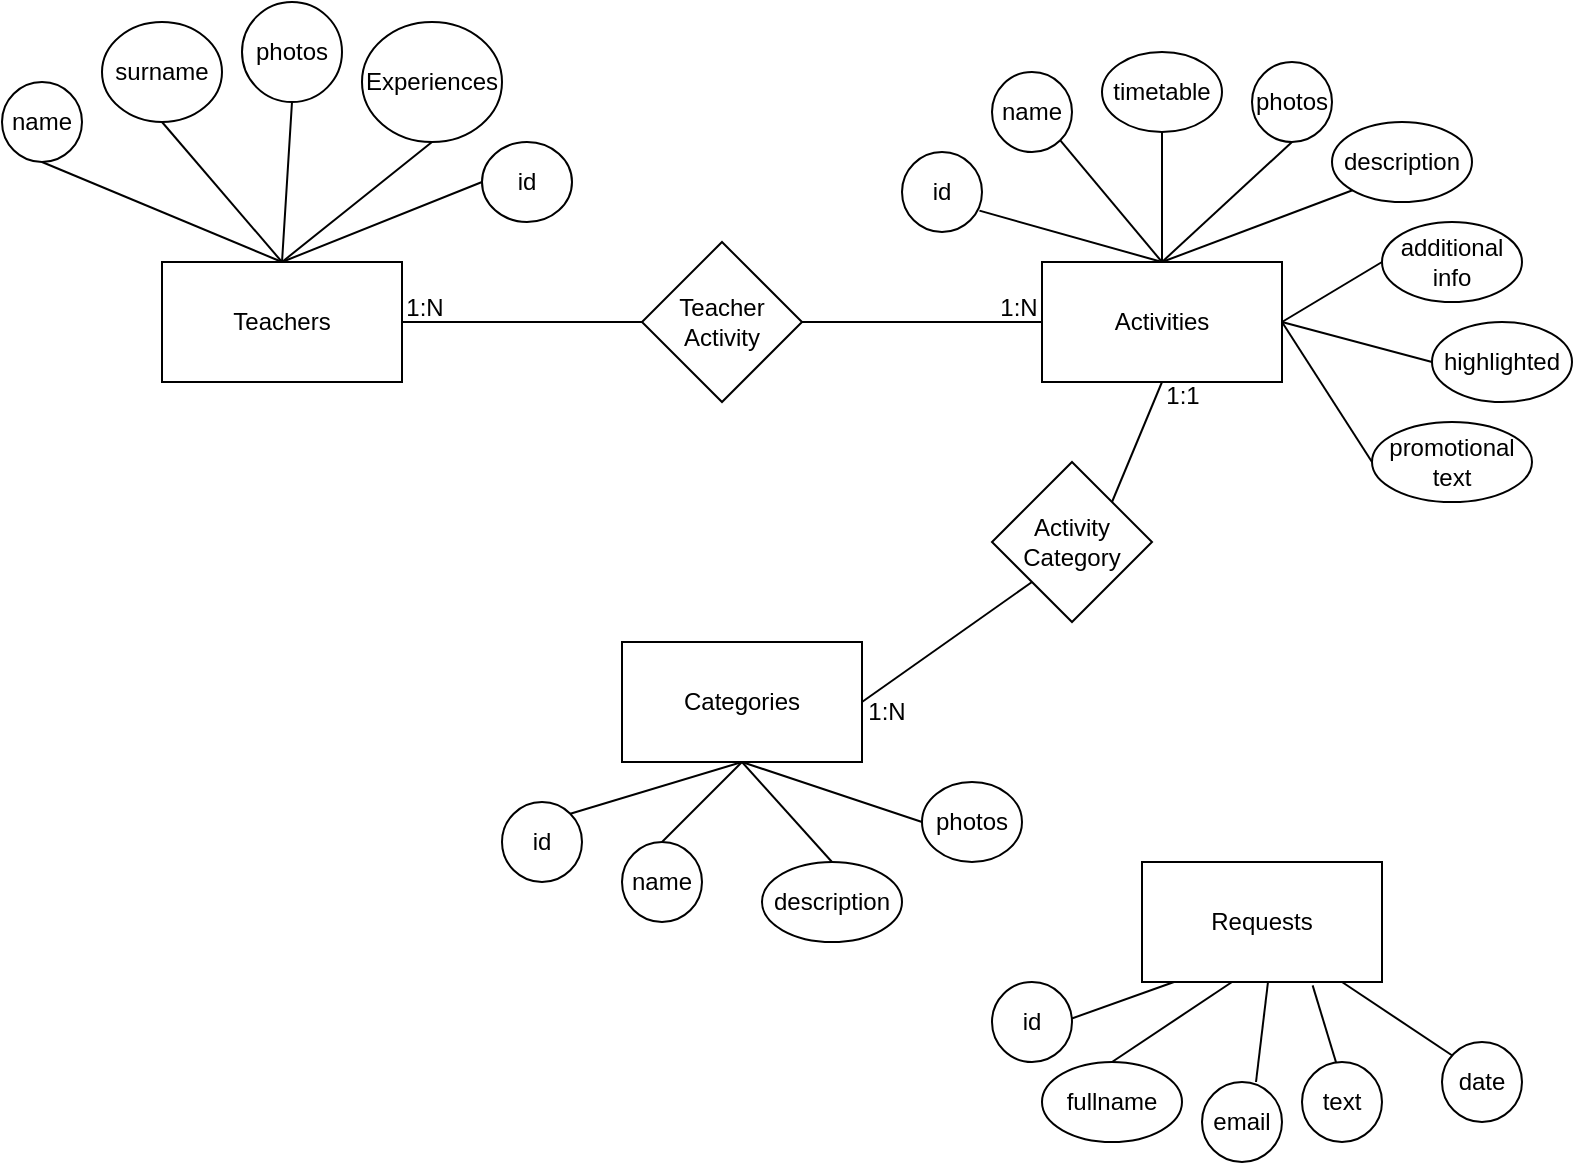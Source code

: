 <mxfile version="26.2.14">
  <diagram id="R2lEEEUBdFMjLlhIrx00" name="Page-1">
    <mxGraphModel dx="976" dy="672" grid="1" gridSize="10" guides="1" tooltips="1" connect="1" arrows="1" fold="1" page="1" pageScale="1" pageWidth="850" pageHeight="1100" math="0" shadow="0" extFonts="Permanent Marker^https://fonts.googleapis.com/css?family=Permanent+Marker">
      <root>
        <mxCell id="0" />
        <mxCell id="1" parent="0" />
        <mxCell id="-WGrOQ5jGQ6HtvXAm8pc-1" value="Teachers" style="rounded=0;whiteSpace=wrap;html=1;" parent="1" vertex="1">
          <mxGeometry x="90" y="140" width="120" height="60" as="geometry" />
        </mxCell>
        <mxCell id="-WGrOQ5jGQ6HtvXAm8pc-2" value="Activities" style="rounded=0;whiteSpace=wrap;html=1;" parent="1" vertex="1">
          <mxGeometry x="530" y="140" width="120" height="60" as="geometry" />
        </mxCell>
        <mxCell id="-WGrOQ5jGQ6HtvXAm8pc-3" value="Categories" style="rounded=0;whiteSpace=wrap;html=1;" parent="1" vertex="1">
          <mxGeometry x="320" y="330" width="120" height="60" as="geometry" />
        </mxCell>
        <mxCell id="-WGrOQ5jGQ6HtvXAm8pc-4" value="photos" style="ellipse;whiteSpace=wrap;html=1;" parent="1" vertex="1">
          <mxGeometry x="130" y="10" width="50" height="50" as="geometry" />
        </mxCell>
        <mxCell id="-WGrOQ5jGQ6HtvXAm8pc-5" value="name" style="ellipse;whiteSpace=wrap;html=1;" parent="1" vertex="1">
          <mxGeometry x="10" y="50" width="40" height="40" as="geometry" />
        </mxCell>
        <mxCell id="-WGrOQ5jGQ6HtvXAm8pc-6" value="surname" style="ellipse;whiteSpace=wrap;html=1;" parent="1" vertex="1">
          <mxGeometry x="60" y="20" width="60" height="50" as="geometry" />
        </mxCell>
        <mxCell id="-WGrOQ5jGQ6HtvXAm8pc-7" value="Experiences" style="ellipse;whiteSpace=wrap;html=1;" parent="1" vertex="1">
          <mxGeometry x="190" y="20" width="70" height="60" as="geometry" />
        </mxCell>
        <mxCell id="-WGrOQ5jGQ6HtvXAm8pc-9" value="" style="endArrow=none;html=1;rounded=0;entryX=0.5;entryY=1;entryDx=0;entryDy=0;exitX=0.5;exitY=0;exitDx=0;exitDy=0;" parent="1" source="-WGrOQ5jGQ6HtvXAm8pc-1" target="-WGrOQ5jGQ6HtvXAm8pc-5" edge="1">
          <mxGeometry width="50" height="50" relative="1" as="geometry">
            <mxPoint x="40" y="150" as="sourcePoint" />
            <mxPoint x="90" y="100" as="targetPoint" />
          </mxGeometry>
        </mxCell>
        <mxCell id="-WGrOQ5jGQ6HtvXAm8pc-10" value="" style="endArrow=none;html=1;rounded=0;entryX=0.5;entryY=1;entryDx=0;entryDy=0;exitX=0.5;exitY=0;exitDx=0;exitDy=0;" parent="1" source="-WGrOQ5jGQ6HtvXAm8pc-1" target="-WGrOQ5jGQ6HtvXAm8pc-6" edge="1">
          <mxGeometry width="50" height="50" relative="1" as="geometry">
            <mxPoint x="160" y="150" as="sourcePoint" />
            <mxPoint x="60" y="100" as="targetPoint" />
          </mxGeometry>
        </mxCell>
        <mxCell id="-WGrOQ5jGQ6HtvXAm8pc-11" value="" style="endArrow=none;html=1;rounded=0;entryX=0.5;entryY=1;entryDx=0;entryDy=0;exitX=0.5;exitY=0;exitDx=0;exitDy=0;" parent="1" source="-WGrOQ5jGQ6HtvXAm8pc-1" target="-WGrOQ5jGQ6HtvXAm8pc-4" edge="1">
          <mxGeometry width="50" height="50" relative="1" as="geometry">
            <mxPoint x="170" y="160" as="sourcePoint" />
            <mxPoint x="70" y="110" as="targetPoint" />
          </mxGeometry>
        </mxCell>
        <mxCell id="-WGrOQ5jGQ6HtvXAm8pc-12" value="" style="endArrow=none;html=1;rounded=0;entryX=0.5;entryY=1;entryDx=0;entryDy=0;exitX=0.5;exitY=0;exitDx=0;exitDy=0;" parent="1" source="-WGrOQ5jGQ6HtvXAm8pc-1" target="-WGrOQ5jGQ6HtvXAm8pc-7" edge="1">
          <mxGeometry width="50" height="50" relative="1" as="geometry">
            <mxPoint x="180" y="170" as="sourcePoint" />
            <mxPoint x="80" y="120" as="targetPoint" />
          </mxGeometry>
        </mxCell>
        <mxCell id="-WGrOQ5jGQ6HtvXAm8pc-13" value="id" style="ellipse;whiteSpace=wrap;html=1;" parent="1" vertex="1">
          <mxGeometry x="250" y="80" width="45" height="40" as="geometry" />
        </mxCell>
        <mxCell id="-WGrOQ5jGQ6HtvXAm8pc-14" value="" style="endArrow=none;html=1;rounded=0;entryX=0;entryY=0.5;entryDx=0;entryDy=0;exitX=0.5;exitY=0;exitDx=0;exitDy=0;" parent="1" source="-WGrOQ5jGQ6HtvXAm8pc-1" target="-WGrOQ5jGQ6HtvXAm8pc-13" edge="1">
          <mxGeometry width="50" height="50" relative="1" as="geometry">
            <mxPoint x="160" y="150" as="sourcePoint" />
            <mxPoint x="275" y="80" as="targetPoint" />
          </mxGeometry>
        </mxCell>
        <mxCell id="-WGrOQ5jGQ6HtvXAm8pc-16" value="id" style="ellipse;whiteSpace=wrap;html=1;" parent="1" vertex="1">
          <mxGeometry x="460" y="85" width="40" height="40" as="geometry" />
        </mxCell>
        <mxCell id="-WGrOQ5jGQ6HtvXAm8pc-17" value="name" style="ellipse;whiteSpace=wrap;html=1;" parent="1" vertex="1">
          <mxGeometry x="505" y="45" width="40" height="40" as="geometry" />
        </mxCell>
        <mxCell id="-WGrOQ5jGQ6HtvXAm8pc-18" value="timetable" style="ellipse;whiteSpace=wrap;html=1;" parent="1" vertex="1">
          <mxGeometry x="560" y="35" width="60" height="40" as="geometry" />
        </mxCell>
        <mxCell id="-WGrOQ5jGQ6HtvXAm8pc-19" value="description" style="ellipse;whiteSpace=wrap;html=1;" parent="1" vertex="1">
          <mxGeometry x="675" y="70" width="70" height="40" as="geometry" />
        </mxCell>
        <mxCell id="-WGrOQ5jGQ6HtvXAm8pc-20" value="photos" style="ellipse;whiteSpace=wrap;html=1;" parent="1" vertex="1">
          <mxGeometry x="635" y="40" width="40" height="40" as="geometry" />
        </mxCell>
        <mxCell id="-WGrOQ5jGQ6HtvXAm8pc-21" value="additional&lt;div&gt;info&lt;/div&gt;" style="ellipse;whiteSpace=wrap;html=1;" parent="1" vertex="1">
          <mxGeometry x="700" y="120" width="70" height="40" as="geometry" />
        </mxCell>
        <mxCell id="-WGrOQ5jGQ6HtvXAm8pc-22" value="highlighted" style="ellipse;whiteSpace=wrap;html=1;" parent="1" vertex="1">
          <mxGeometry x="725" y="170" width="70" height="40" as="geometry" />
        </mxCell>
        <mxCell id="-WGrOQ5jGQ6HtvXAm8pc-24" value="promotional&lt;div&gt;text&lt;/div&gt;" style="ellipse;whiteSpace=wrap;html=1;" parent="1" vertex="1">
          <mxGeometry x="695" y="220" width="80" height="40" as="geometry" />
        </mxCell>
        <mxCell id="-WGrOQ5jGQ6HtvXAm8pc-25" value="id" style="ellipse;whiteSpace=wrap;html=1;" parent="1" vertex="1">
          <mxGeometry x="260" y="410" width="40" height="40" as="geometry" />
        </mxCell>
        <mxCell id="-WGrOQ5jGQ6HtvXAm8pc-26" value="name" style="ellipse;whiteSpace=wrap;html=1;" parent="1" vertex="1">
          <mxGeometry x="320" y="430" width="40" height="40" as="geometry" />
        </mxCell>
        <mxCell id="-WGrOQ5jGQ6HtvXAm8pc-27" value="description" style="ellipse;whiteSpace=wrap;html=1;" parent="1" vertex="1">
          <mxGeometry x="390" y="440" width="70" height="40" as="geometry" />
        </mxCell>
        <mxCell id="-WGrOQ5jGQ6HtvXAm8pc-28" value="photos" style="ellipse;whiteSpace=wrap;html=1;" parent="1" vertex="1">
          <mxGeometry x="470" y="400" width="50" height="40" as="geometry" />
        </mxCell>
        <mxCell id="-WGrOQ5jGQ6HtvXAm8pc-29" value="Teacher&lt;div&gt;Activity&lt;/div&gt;" style="rhombus;whiteSpace=wrap;html=1;" parent="1" vertex="1">
          <mxGeometry x="330" y="130" width="80" height="80" as="geometry" />
        </mxCell>
        <mxCell id="-WGrOQ5jGQ6HtvXAm8pc-31" value="Activity&lt;div&gt;Category&lt;/div&gt;" style="rhombus;whiteSpace=wrap;html=1;" parent="1" vertex="1">
          <mxGeometry x="505" y="240" width="80" height="80" as="geometry" />
        </mxCell>
        <mxCell id="-WGrOQ5jGQ6HtvXAm8pc-33" value="" style="endArrow=none;html=1;rounded=0;entryX=0;entryY=0.5;entryDx=0;entryDy=0;exitX=1;exitY=0.5;exitDx=0;exitDy=0;" parent="1" source="-WGrOQ5jGQ6HtvXAm8pc-1" target="-WGrOQ5jGQ6HtvXAm8pc-29" edge="1">
          <mxGeometry width="50" height="50" relative="1" as="geometry">
            <mxPoint x="160" y="150" as="sourcePoint" />
            <mxPoint x="165" y="70" as="targetPoint" />
          </mxGeometry>
        </mxCell>
        <mxCell id="-WGrOQ5jGQ6HtvXAm8pc-34" value="" style="endArrow=none;html=1;rounded=0;entryX=0;entryY=0.5;entryDx=0;entryDy=0;exitX=1;exitY=0.5;exitDx=0;exitDy=0;" parent="1" source="-WGrOQ5jGQ6HtvXAm8pc-29" target="-WGrOQ5jGQ6HtvXAm8pc-2" edge="1">
          <mxGeometry width="50" height="50" relative="1" as="geometry">
            <mxPoint x="430" y="190" as="sourcePoint" />
            <mxPoint x="340" y="180" as="targetPoint" />
          </mxGeometry>
        </mxCell>
        <mxCell id="-WGrOQ5jGQ6HtvXAm8pc-35" value="" style="endArrow=none;html=1;rounded=0;entryX=0.5;entryY=1;entryDx=0;entryDy=0;exitX=1;exitY=0;exitDx=0;exitDy=0;" parent="1" source="-WGrOQ5jGQ6HtvXAm8pc-31" target="-WGrOQ5jGQ6HtvXAm8pc-2" edge="1">
          <mxGeometry width="50" height="50" relative="1" as="geometry">
            <mxPoint x="420" y="180" as="sourcePoint" />
            <mxPoint x="540" y="180" as="targetPoint" />
          </mxGeometry>
        </mxCell>
        <mxCell id="-WGrOQ5jGQ6HtvXAm8pc-36" value="" style="endArrow=none;html=1;rounded=0;entryX=0;entryY=1;entryDx=0;entryDy=0;exitX=1;exitY=0.5;exitDx=0;exitDy=0;" parent="1" source="-WGrOQ5jGQ6HtvXAm8pc-3" target="-WGrOQ5jGQ6HtvXAm8pc-31" edge="1">
          <mxGeometry width="50" height="50" relative="1" as="geometry">
            <mxPoint x="430" y="190" as="sourcePoint" />
            <mxPoint x="550" y="190" as="targetPoint" />
          </mxGeometry>
        </mxCell>
        <mxCell id="-WGrOQ5jGQ6HtvXAm8pc-37" value="" style="endArrow=none;html=1;rounded=0;entryX=0.5;entryY=0;entryDx=0;entryDy=0;exitX=0.968;exitY=0.733;exitDx=0;exitDy=0;exitPerimeter=0;" parent="1" source="-WGrOQ5jGQ6HtvXAm8pc-16" target="-WGrOQ5jGQ6HtvXAm8pc-2" edge="1">
          <mxGeometry width="50" height="50" relative="1" as="geometry">
            <mxPoint x="440" y="200" as="sourcePoint" />
            <mxPoint x="560" y="200" as="targetPoint" />
          </mxGeometry>
        </mxCell>
        <mxCell id="-WGrOQ5jGQ6HtvXAm8pc-38" value="" style="endArrow=none;html=1;rounded=0;entryX=0.5;entryY=0;entryDx=0;entryDy=0;exitX=1;exitY=1;exitDx=0;exitDy=0;" parent="1" source="-WGrOQ5jGQ6HtvXAm8pc-17" target="-WGrOQ5jGQ6HtvXAm8pc-2" edge="1">
          <mxGeometry width="50" height="50" relative="1" as="geometry">
            <mxPoint x="450" y="210" as="sourcePoint" />
            <mxPoint x="570" y="210" as="targetPoint" />
          </mxGeometry>
        </mxCell>
        <mxCell id="-WGrOQ5jGQ6HtvXAm8pc-39" value="" style="endArrow=none;html=1;rounded=0;entryX=0.5;entryY=0;entryDx=0;entryDy=0;exitX=0.5;exitY=1;exitDx=0;exitDy=0;" parent="1" source="-WGrOQ5jGQ6HtvXAm8pc-18" target="-WGrOQ5jGQ6HtvXAm8pc-2" edge="1">
          <mxGeometry width="50" height="50" relative="1" as="geometry">
            <mxPoint x="460" y="220" as="sourcePoint" />
            <mxPoint x="580" y="220" as="targetPoint" />
          </mxGeometry>
        </mxCell>
        <mxCell id="-WGrOQ5jGQ6HtvXAm8pc-40" value="" style="endArrow=none;html=1;rounded=0;entryX=0.5;entryY=0;entryDx=0;entryDy=0;exitX=0.5;exitY=1;exitDx=0;exitDy=0;" parent="1" source="-WGrOQ5jGQ6HtvXAm8pc-20" target="-WGrOQ5jGQ6HtvXAm8pc-2" edge="1">
          <mxGeometry width="50" height="50" relative="1" as="geometry">
            <mxPoint x="470" y="230" as="sourcePoint" />
            <mxPoint x="590" y="230" as="targetPoint" />
          </mxGeometry>
        </mxCell>
        <mxCell id="-WGrOQ5jGQ6HtvXAm8pc-41" value="" style="endArrow=none;html=1;rounded=0;entryX=0.5;entryY=0;entryDx=0;entryDy=0;exitX=0;exitY=1;exitDx=0;exitDy=0;" parent="1" source="-WGrOQ5jGQ6HtvXAm8pc-19" target="-WGrOQ5jGQ6HtvXAm8pc-2" edge="1">
          <mxGeometry width="50" height="50" relative="1" as="geometry">
            <mxPoint x="480" y="240" as="sourcePoint" />
            <mxPoint x="600" y="240" as="targetPoint" />
          </mxGeometry>
        </mxCell>
        <mxCell id="-WGrOQ5jGQ6HtvXAm8pc-42" value="" style="endArrow=none;html=1;rounded=0;entryX=1;entryY=0.5;entryDx=0;entryDy=0;exitX=0;exitY=0.5;exitDx=0;exitDy=0;" parent="1" source="-WGrOQ5jGQ6HtvXAm8pc-21" target="-WGrOQ5jGQ6HtvXAm8pc-2" edge="1">
          <mxGeometry width="50" height="50" relative="1" as="geometry">
            <mxPoint x="490" y="250" as="sourcePoint" />
            <mxPoint x="610" y="250" as="targetPoint" />
          </mxGeometry>
        </mxCell>
        <mxCell id="-WGrOQ5jGQ6HtvXAm8pc-43" value="" style="endArrow=none;html=1;rounded=0;entryX=1;entryY=0.5;entryDx=0;entryDy=0;exitX=0;exitY=0.5;exitDx=0;exitDy=0;" parent="1" source="-WGrOQ5jGQ6HtvXAm8pc-22" target="-WGrOQ5jGQ6HtvXAm8pc-2" edge="1">
          <mxGeometry width="50" height="50" relative="1" as="geometry">
            <mxPoint x="500" y="260" as="sourcePoint" />
            <mxPoint x="620" y="260" as="targetPoint" />
          </mxGeometry>
        </mxCell>
        <mxCell id="-WGrOQ5jGQ6HtvXAm8pc-44" value="" style="endArrow=none;html=1;rounded=0;entryX=0;entryY=0.5;entryDx=0;entryDy=0;exitX=1;exitY=0.5;exitDx=0;exitDy=0;" parent="1" source="-WGrOQ5jGQ6HtvXAm8pc-2" target="-WGrOQ5jGQ6HtvXAm8pc-24" edge="1">
          <mxGeometry width="50" height="50" relative="1" as="geometry">
            <mxPoint x="660" y="210" as="sourcePoint" />
            <mxPoint x="630" y="270" as="targetPoint" />
          </mxGeometry>
        </mxCell>
        <mxCell id="-WGrOQ5jGQ6HtvXAm8pc-45" value="" style="endArrow=none;html=1;rounded=0;entryX=0.5;entryY=1;entryDx=0;entryDy=0;exitX=1;exitY=0;exitDx=0;exitDy=0;" parent="1" source="-WGrOQ5jGQ6HtvXAm8pc-25" target="-WGrOQ5jGQ6HtvXAm8pc-3" edge="1">
          <mxGeometry width="50" height="50" relative="1" as="geometry">
            <mxPoint x="450" y="370" as="sourcePoint" />
            <mxPoint x="535" y="310" as="targetPoint" />
          </mxGeometry>
        </mxCell>
        <mxCell id="-WGrOQ5jGQ6HtvXAm8pc-46" value="" style="endArrow=none;html=1;rounded=0;entryX=0.5;entryY=1;entryDx=0;entryDy=0;exitX=0.5;exitY=0;exitDx=0;exitDy=0;" parent="1" source="-WGrOQ5jGQ6HtvXAm8pc-26" target="-WGrOQ5jGQ6HtvXAm8pc-3" edge="1">
          <mxGeometry width="50" height="50" relative="1" as="geometry">
            <mxPoint x="435" y="410" as="sourcePoint" />
            <mxPoint x="520" y="350" as="targetPoint" />
          </mxGeometry>
        </mxCell>
        <mxCell id="-WGrOQ5jGQ6HtvXAm8pc-47" value="" style="endArrow=none;html=1;rounded=0;entryX=0.5;entryY=1;entryDx=0;entryDy=0;exitX=0.5;exitY=0;exitDx=0;exitDy=0;" parent="1" source="-WGrOQ5jGQ6HtvXAm8pc-27" target="-WGrOQ5jGQ6HtvXAm8pc-3" edge="1">
          <mxGeometry width="50" height="50" relative="1" as="geometry">
            <mxPoint x="470" y="390" as="sourcePoint" />
            <mxPoint x="555" y="330" as="targetPoint" />
          </mxGeometry>
        </mxCell>
        <mxCell id="-WGrOQ5jGQ6HtvXAm8pc-48" value="" style="endArrow=none;html=1;rounded=0;entryX=0.5;entryY=1;entryDx=0;entryDy=0;exitX=0;exitY=0.5;exitDx=0;exitDy=0;" parent="1" source="-WGrOQ5jGQ6HtvXAm8pc-28" target="-WGrOQ5jGQ6HtvXAm8pc-3" edge="1">
          <mxGeometry width="50" height="50" relative="1" as="geometry">
            <mxPoint x="480" y="400" as="sourcePoint" />
            <mxPoint x="565" y="340" as="targetPoint" />
          </mxGeometry>
        </mxCell>
        <mxCell id="PrQCR9BhIxBd7VjD3M1w-1" value="1:N" style="text;html=1;align=center;verticalAlign=middle;resizable=0;points=[];autosize=1;strokeColor=none;fillColor=none;" parent="1" vertex="1">
          <mxGeometry x="201" y="148" width="40" height="30" as="geometry" />
        </mxCell>
        <mxCell id="PrQCR9BhIxBd7VjD3M1w-2" value="1:N" style="text;html=1;align=center;verticalAlign=middle;resizable=0;points=[];autosize=1;strokeColor=none;fillColor=none;" parent="1" vertex="1">
          <mxGeometry x="498" y="148" width="40" height="30" as="geometry" />
        </mxCell>
        <mxCell id="PrQCR9BhIxBd7VjD3M1w-3" value="1:1" style="text;html=1;align=center;verticalAlign=middle;resizable=0;points=[];autosize=1;strokeColor=none;fillColor=none;" parent="1" vertex="1">
          <mxGeometry x="580" y="192" width="40" height="30" as="geometry" />
        </mxCell>
        <mxCell id="PrQCR9BhIxBd7VjD3M1w-4" value="1:N" style="text;html=1;align=center;verticalAlign=middle;resizable=0;points=[];autosize=1;strokeColor=none;fillColor=none;" parent="1" vertex="1">
          <mxGeometry x="432" y="350" width="40" height="30" as="geometry" />
        </mxCell>
        <mxCell id="-vKWuKwpC-riT28wExBS-1" value="Requests" style="rounded=0;whiteSpace=wrap;html=1;" vertex="1" parent="1">
          <mxGeometry x="580" y="440" width="120" height="60" as="geometry" />
        </mxCell>
        <mxCell id="-vKWuKwpC-riT28wExBS-2" value="" style="endArrow=none;html=1;rounded=0;entryX=0.5;entryY=1;entryDx=0;entryDy=0;" edge="1" parent="1">
          <mxGeometry width="50" height="50" relative="1" as="geometry">
            <mxPoint x="540" y="520" as="sourcePoint" />
            <mxPoint x="596" y="500" as="targetPoint" />
          </mxGeometry>
        </mxCell>
        <mxCell id="-vKWuKwpC-riT28wExBS-3" value="" style="endArrow=none;html=1;rounded=0;entryX=0.5;entryY=1;entryDx=0;entryDy=0;" edge="1" parent="1">
          <mxGeometry width="50" height="50" relative="1" as="geometry">
            <mxPoint x="740" y="540" as="sourcePoint" />
            <mxPoint x="680" y="500" as="targetPoint" />
          </mxGeometry>
        </mxCell>
        <mxCell id="-vKWuKwpC-riT28wExBS-4" value="" style="endArrow=none;html=1;rounded=0;entryX=0.5;entryY=1;entryDx=0;entryDy=0;exitX=0.5;exitY=0;exitDx=0;exitDy=0;" edge="1" parent="1" source="-vKWuKwpC-riT28wExBS-8">
          <mxGeometry width="50" height="50" relative="1" as="geometry">
            <mxPoint x="590" y="550" as="sourcePoint" />
            <mxPoint x="625" y="500" as="targetPoint" />
          </mxGeometry>
        </mxCell>
        <mxCell id="-vKWuKwpC-riT28wExBS-5" value="" style="endArrow=none;html=1;rounded=0;entryX=0.5;entryY=1;entryDx=0;entryDy=0;" edge="1" parent="1">
          <mxGeometry width="50" height="50" relative="1" as="geometry">
            <mxPoint x="637" y="550" as="sourcePoint" />
            <mxPoint x="643" y="500" as="targetPoint" />
          </mxGeometry>
        </mxCell>
        <mxCell id="-vKWuKwpC-riT28wExBS-6" value="" style="endArrow=none;html=1;rounded=0;entryX=0.711;entryY=1.028;entryDx=0;entryDy=0;entryPerimeter=0;" edge="1" parent="1" target="-vKWuKwpC-riT28wExBS-1">
          <mxGeometry width="50" height="50" relative="1" as="geometry">
            <mxPoint x="680" y="550" as="sourcePoint" />
            <mxPoint x="683" y="524" as="targetPoint" />
          </mxGeometry>
        </mxCell>
        <mxCell id="-vKWuKwpC-riT28wExBS-7" value="id" style="ellipse;whiteSpace=wrap;html=1;" vertex="1" parent="1">
          <mxGeometry x="505" y="500" width="40" height="40" as="geometry" />
        </mxCell>
        <mxCell id="-vKWuKwpC-riT28wExBS-8" value="fullname" style="ellipse;whiteSpace=wrap;html=1;" vertex="1" parent="1">
          <mxGeometry x="530" y="540" width="70" height="40" as="geometry" />
        </mxCell>
        <mxCell id="-vKWuKwpC-riT28wExBS-10" value="email" style="ellipse;whiteSpace=wrap;html=1;" vertex="1" parent="1">
          <mxGeometry x="610" y="550" width="40" height="40" as="geometry" />
        </mxCell>
        <mxCell id="-vKWuKwpC-riT28wExBS-11" value="text" style="ellipse;whiteSpace=wrap;html=1;" vertex="1" parent="1">
          <mxGeometry x="660" y="540" width="40" height="40" as="geometry" />
        </mxCell>
        <mxCell id="-vKWuKwpC-riT28wExBS-12" value="date" style="ellipse;whiteSpace=wrap;html=1;" vertex="1" parent="1">
          <mxGeometry x="730" y="530" width="40" height="40" as="geometry" />
        </mxCell>
      </root>
    </mxGraphModel>
  </diagram>
</mxfile>
